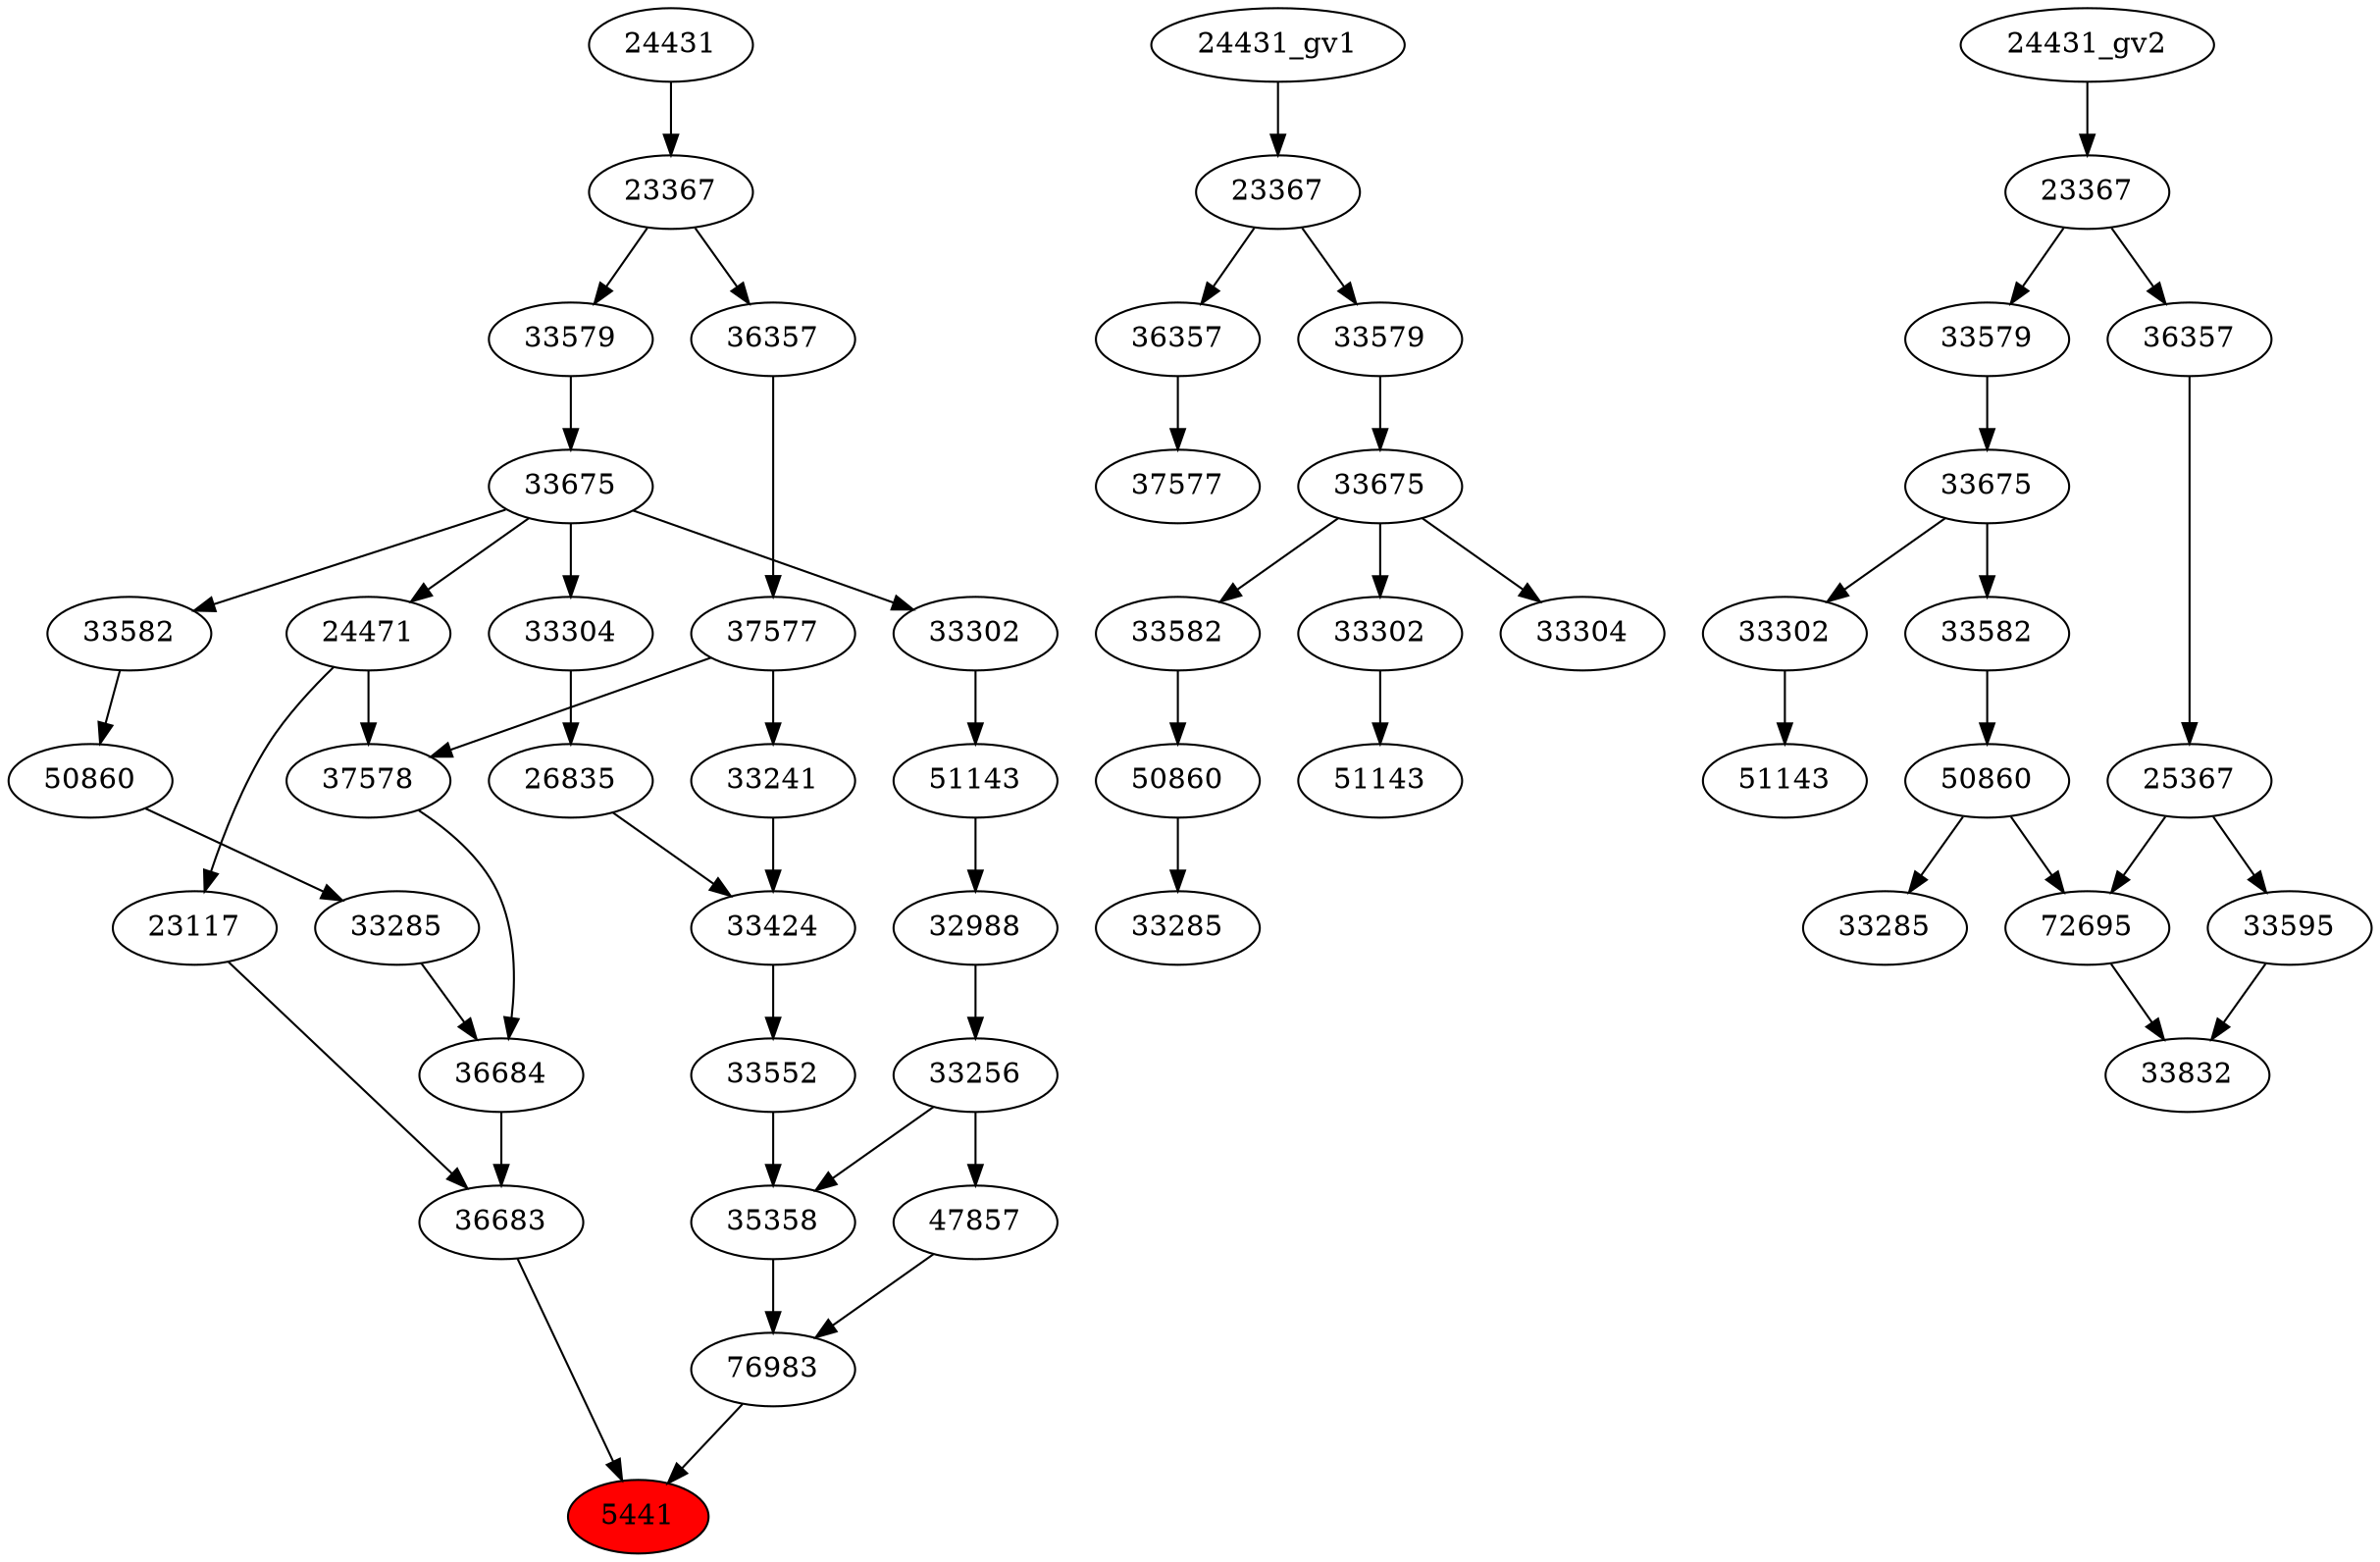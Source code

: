 strict digraph root {
	node [label="\N"];
	{
		node [fillcolor="",
			label="\N",
			style=""
		];
		5441		 [fillcolor=red,
			label=5441,
			style=filled];
		36683		 [label=36683];
		36683 -> 5441;
		76983		 [label=76983];
		76983 -> 5441;
		36684		 [label=36684];
		36684 -> 36683;
		23117		 [label=23117];
		23117 -> 36683;
		47857		 [label=47857];
		47857 -> 76983;
		35358		 [label=35358];
		35358 -> 76983;
		33285		 [label=33285];
		33285 -> 36684;
		37578		 [label=37578];
		37578 -> 36684;
		24471		 [label=24471];
		24471 -> 23117;
		24471 -> 37578;
		33256		 [label=33256];
		33256 -> 47857;
		33256 -> 35358;
		33552		 [label=33552];
		33552 -> 35358;
		50860		 [label=50860];
		50860 -> 33285;
		37577		 [label=37577];
		37577 -> 37578;
		33241		 [label=33241];
		37577 -> 33241;
		33675		 [label=33675];
		33675 -> 24471;
		33582		 [label=33582];
		33675 -> 33582;
		33302		 [label=33302];
		33675 -> 33302;
		33304		 [label=33304];
		33675 -> 33304;
		32988		 [label=32988];
		32988 -> 33256;
		33424		 [label=33424];
		33424 -> 33552;
		33582 -> 50860;
		36357		 [label=36357];
		36357 -> 37577;
		33579		 [label=33579];
		33579 -> 33675;
		51143		 [label=51143];
		51143 -> 32988;
		33241 -> 33424;
		26835		 [label=26835];
		26835 -> 33424;
		23367		 [label=23367];
		23367 -> 36357;
		23367 -> 33579;
		33302 -> 51143;
		33304 -> 26835;
		24431		 [label=24431];
		24431 -> 23367;
	}
	{
		node [label="\N"];
		"33285_gv1"		 [label=33285];
		"50860_gv1"		 [label=50860];
		"50860_gv1" -> "33285_gv1";
		"33582_gv1"		 [label=33582];
		"33582_gv1" -> "50860_gv1";
		"37577_gv1"		 [label=37577];
		"36357_gv1"		 [label=36357];
		"36357_gv1" -> "37577_gv1";
		"33675_gv1"		 [label=33675];
		"33675_gv1" -> "33582_gv1";
		"33302_gv1"		 [label=33302];
		"33675_gv1" -> "33302_gv1";
		"33304_gv1"		 [label=33304];
		"33675_gv1" -> "33304_gv1";
		"33579_gv1"		 [label=33579];
		"33579_gv1" -> "33675_gv1";
		"23367_gv1"		 [label=23367];
		"23367_gv1" -> "36357_gv1";
		"23367_gv1" -> "33579_gv1";
		"51143_gv1"		 [label=51143];
		"33302_gv1" -> "51143_gv1";
		"24431_gv1" -> "23367_gv1";
	}
	{
		node [label="\N"];
		"33285_gv2"		 [label=33285];
		"50860_gv2"		 [label=50860];
		"50860_gv2" -> "33285_gv2";
		72695		 [label=72695];
		"50860_gv2" -> 72695;
		"51143_gv2"		 [label=51143];
		"33302_gv2"		 [label=33302];
		"33302_gv2" -> "51143_gv2";
		"33582_gv2"		 [label=33582];
		"33582_gv2" -> "50860_gv2";
		"33675_gv2"		 [label=33675];
		"33675_gv2" -> "33302_gv2";
		"33675_gv2" -> "33582_gv2";
		33832		 [label=33832];
		72695 -> 33832;
		33595		 [label=33595];
		33595 -> 33832;
		"33579_gv2"		 [label=33579];
		"33579_gv2" -> "33675_gv2";
		25367		 [label=25367];
		25367 -> 72695;
		25367 -> 33595;
		"23367_gv2"		 [label=23367];
		"23367_gv2" -> "33579_gv2";
		"36357_gv2"		 [label=36357];
		"23367_gv2" -> "36357_gv2";
		"36357_gv2" -> 25367;
		"24431_gv2" -> "23367_gv2";
	}
}
